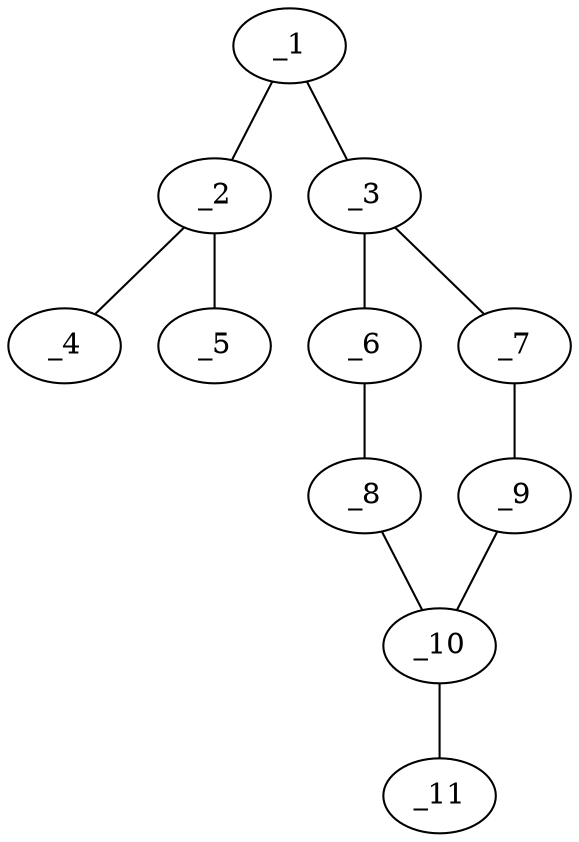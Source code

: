 graph molid20579 {
	_1	 [charge=0,
		chem=4,
		symbol="N  ",
		x="2.866",
		y="1.25"];
	_2	 [charge=0,
		chem=1,
		symbol="C  ",
		x="3.7321",
		y="1.75"];
	_1 -- _2	 [valence=1];
	_3	 [charge=0,
		chem=1,
		symbol="C  ",
		x="2.866",
		y="0.25"];
	_1 -- _3	 [valence=1];
	_4	 [charge=0,
		chem=4,
		symbol="N  ",
		x="3.7321",
		y="2.75"];
	_2 -- _4	 [valence=2];
	_5	 [charge=0,
		chem=4,
		symbol="N  ",
		x="4.5981",
		y="1.25"];
	_2 -- _5	 [valence=1];
	_6	 [charge=0,
		chem=1,
		symbol="C  ",
		x=2,
		y="-0.25"];
	_3 -- _6	 [valence=2];
	_7	 [charge=0,
		chem=1,
		symbol="C  ",
		x="3.7321",
		y="-0.25"];
	_3 -- _7	 [valence=1];
	_8	 [charge=0,
		chem=1,
		symbol="C  ",
		x=2,
		y="-1.25"];
	_6 -- _8	 [valence=1];
	_9	 [charge=0,
		chem=1,
		symbol="C  ",
		x="3.7321",
		y="-1.25"];
	_7 -- _9	 [valence=2];
	_10	 [charge=0,
		chem=1,
		symbol="C  ",
		x="2.866",
		y="-1.75"];
	_8 -- _10	 [valence=2];
	_9 -- _10	 [valence=1];
	_11	 [charge=0,
		chem=4,
		symbol="N  ",
		x="2.866",
		y="-2.75"];
	_10 -- _11	 [valence=1];
}
